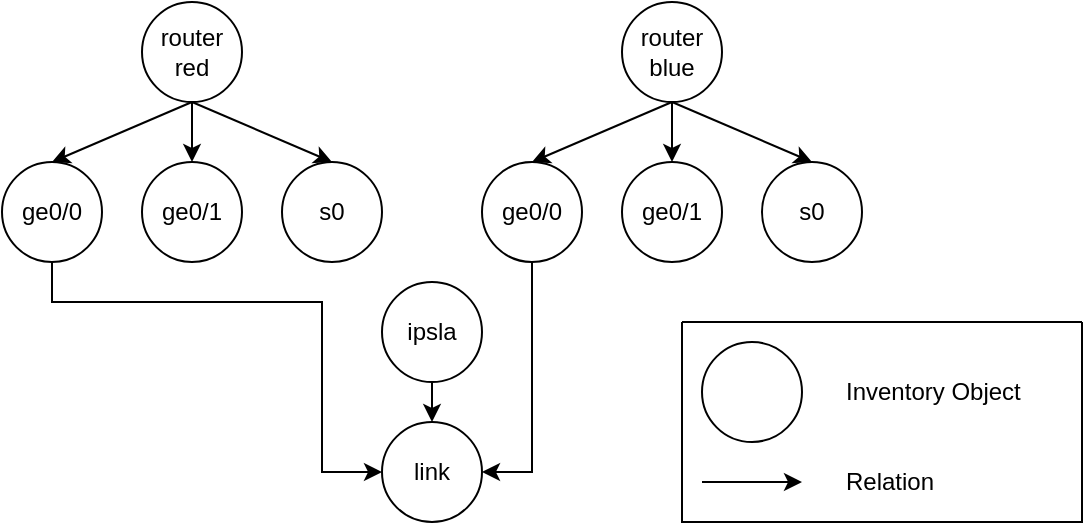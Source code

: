 <mxfile version="20.3.0" type="device"><diagram id="R8fIsO0L7s2Woqfszged" name="Page-1"><mxGraphModel dx="1149" dy="876" grid="1" gridSize="10" guides="1" tooltips="1" connect="1" arrows="1" fold="1" page="1" pageScale="1" pageWidth="850" pageHeight="1100" math="0" shadow="0"><root><mxCell id="0"/><mxCell id="1" parent="0"/><mxCell id="QdDcS_dgXA-jWjG45yJf-6" style="rounded=0;orthogonalLoop=1;jettySize=auto;html=1;exitX=0.5;exitY=1;exitDx=0;exitDy=0;entryX=0.5;entryY=0;entryDx=0;entryDy=0;" edge="1" parent="1" source="QdDcS_dgXA-jWjG45yJf-1" target="QdDcS_dgXA-jWjG45yJf-3"><mxGeometry relative="1" as="geometry"/></mxCell><mxCell id="QdDcS_dgXA-jWjG45yJf-7" style="edgeStyle=none;rounded=0;orthogonalLoop=1;jettySize=auto;html=1;exitX=0.5;exitY=1;exitDx=0;exitDy=0;entryX=0.5;entryY=0;entryDx=0;entryDy=0;" edge="1" parent="1" source="QdDcS_dgXA-jWjG45yJf-1" target="QdDcS_dgXA-jWjG45yJf-4"><mxGeometry relative="1" as="geometry"/></mxCell><mxCell id="QdDcS_dgXA-jWjG45yJf-8" style="edgeStyle=none;rounded=0;orthogonalLoop=1;jettySize=auto;html=1;exitX=0.5;exitY=1;exitDx=0;exitDy=0;entryX=0.5;entryY=0;entryDx=0;entryDy=0;" edge="1" parent="1" source="QdDcS_dgXA-jWjG45yJf-1" target="QdDcS_dgXA-jWjG45yJf-5"><mxGeometry relative="1" as="geometry"/></mxCell><mxCell id="QdDcS_dgXA-jWjG45yJf-1" value="router&lt;br&gt;red" style="ellipse;whiteSpace=wrap;html=1;aspect=fixed;" vertex="1" parent="1"><mxGeometry x="150" y="170" width="50" height="50" as="geometry"/></mxCell><mxCell id="QdDcS_dgXA-jWjG45yJf-13" style="edgeStyle=none;rounded=0;orthogonalLoop=1;jettySize=auto;html=1;exitX=0.5;exitY=1;exitDx=0;exitDy=0;entryX=0.5;entryY=0;entryDx=0;entryDy=0;" edge="1" parent="1" source="QdDcS_dgXA-jWjG45yJf-2" target="QdDcS_dgXA-jWjG45yJf-10"><mxGeometry relative="1" as="geometry"/></mxCell><mxCell id="QdDcS_dgXA-jWjG45yJf-14" style="edgeStyle=none;rounded=0;orthogonalLoop=1;jettySize=auto;html=1;exitX=0.5;exitY=1;exitDx=0;exitDy=0;entryX=0.5;entryY=0;entryDx=0;entryDy=0;" edge="1" parent="1" source="QdDcS_dgXA-jWjG45yJf-2" target="QdDcS_dgXA-jWjG45yJf-11"><mxGeometry relative="1" as="geometry"/></mxCell><mxCell id="QdDcS_dgXA-jWjG45yJf-15" style="edgeStyle=none;rounded=0;orthogonalLoop=1;jettySize=auto;html=1;exitX=0.5;exitY=1;exitDx=0;exitDy=0;entryX=0.5;entryY=0;entryDx=0;entryDy=0;" edge="1" parent="1" source="QdDcS_dgXA-jWjG45yJf-2" target="QdDcS_dgXA-jWjG45yJf-12"><mxGeometry relative="1" as="geometry"/></mxCell><mxCell id="QdDcS_dgXA-jWjG45yJf-2" value="router&lt;br&gt;blue" style="ellipse;whiteSpace=wrap;html=1;aspect=fixed;" vertex="1" parent="1"><mxGeometry x="390" y="170" width="50" height="50" as="geometry"/></mxCell><mxCell id="QdDcS_dgXA-jWjG45yJf-22" style="edgeStyle=orthogonalEdgeStyle;rounded=0;orthogonalLoop=1;jettySize=auto;html=1;exitX=0.5;exitY=1;exitDx=0;exitDy=0;entryX=0;entryY=0.5;entryDx=0;entryDy=0;" edge="1" parent="1" source="QdDcS_dgXA-jWjG45yJf-3" target="QdDcS_dgXA-jWjG45yJf-20"><mxGeometry relative="1" as="geometry"><Array as="points"><mxPoint x="105" y="320"/><mxPoint x="240" y="320"/><mxPoint x="240" y="405"/></Array></mxGeometry></mxCell><mxCell id="QdDcS_dgXA-jWjG45yJf-3" value="ge0/0" style="ellipse;whiteSpace=wrap;html=1;aspect=fixed;" vertex="1" parent="1"><mxGeometry x="80" y="250" width="50" height="50" as="geometry"/></mxCell><mxCell id="QdDcS_dgXA-jWjG45yJf-4" value="ge0/1" style="ellipse;whiteSpace=wrap;html=1;aspect=fixed;" vertex="1" parent="1"><mxGeometry x="150" y="250" width="50" height="50" as="geometry"/></mxCell><mxCell id="QdDcS_dgXA-jWjG45yJf-5" value="s0" style="ellipse;whiteSpace=wrap;html=1;aspect=fixed;" vertex="1" parent="1"><mxGeometry x="220" y="250" width="50" height="50" as="geometry"/></mxCell><mxCell id="QdDcS_dgXA-jWjG45yJf-24" style="edgeStyle=orthogonalEdgeStyle;rounded=0;orthogonalLoop=1;jettySize=auto;elbow=vertical;html=1;exitX=0.5;exitY=1;exitDx=0;exitDy=0;entryX=1;entryY=0.5;entryDx=0;entryDy=0;" edge="1" parent="1" source="QdDcS_dgXA-jWjG45yJf-10" target="QdDcS_dgXA-jWjG45yJf-20"><mxGeometry relative="1" as="geometry"/></mxCell><mxCell id="QdDcS_dgXA-jWjG45yJf-10" value="ge0/0" style="ellipse;whiteSpace=wrap;html=1;aspect=fixed;" vertex="1" parent="1"><mxGeometry x="320" y="250" width="50" height="50" as="geometry"/></mxCell><mxCell id="QdDcS_dgXA-jWjG45yJf-11" value="ge0/1" style="ellipse;whiteSpace=wrap;html=1;aspect=fixed;" vertex="1" parent="1"><mxGeometry x="390" y="250" width="50" height="50" as="geometry"/></mxCell><mxCell id="QdDcS_dgXA-jWjG45yJf-12" value="s0" style="ellipse;whiteSpace=wrap;html=1;aspect=fixed;" vertex="1" parent="1"><mxGeometry x="460" y="250" width="50" height="50" as="geometry"/></mxCell><mxCell id="QdDcS_dgXA-jWjG45yJf-21" style="edgeStyle=none;rounded=0;orthogonalLoop=1;jettySize=auto;html=1;exitX=0.5;exitY=1;exitDx=0;exitDy=0;entryX=0.5;entryY=0;entryDx=0;entryDy=0;" edge="1" parent="1" source="QdDcS_dgXA-jWjG45yJf-19" target="QdDcS_dgXA-jWjG45yJf-20"><mxGeometry relative="1" as="geometry"/></mxCell><mxCell id="QdDcS_dgXA-jWjG45yJf-19" value="ipsla" style="ellipse;whiteSpace=wrap;html=1;aspect=fixed;" vertex="1" parent="1"><mxGeometry x="270" y="310" width="50" height="50" as="geometry"/></mxCell><mxCell id="QdDcS_dgXA-jWjG45yJf-20" value="link" style="ellipse;whiteSpace=wrap;html=1;aspect=fixed;" vertex="1" parent="1"><mxGeometry x="270" y="380" width="50" height="50" as="geometry"/></mxCell><mxCell id="QdDcS_dgXA-jWjG45yJf-25" value="" style="swimlane;startSize=0;" vertex="1" parent="1"><mxGeometry x="420" y="330" width="200" height="100" as="geometry"><mxRectangle x="410" y="320" width="50" height="40" as="alternateBounds"/></mxGeometry></mxCell><mxCell id="QdDcS_dgXA-jWjG45yJf-26" value="" style="ellipse;whiteSpace=wrap;html=1;aspect=fixed;" vertex="1" parent="QdDcS_dgXA-jWjG45yJf-25"><mxGeometry x="10" y="10" width="50" height="50" as="geometry"/></mxCell><mxCell id="QdDcS_dgXA-jWjG45yJf-27" value="Inventory Object" style="text;html=1;strokeColor=none;fillColor=none;align=left;verticalAlign=middle;whiteSpace=wrap;rounded=0;" vertex="1" parent="QdDcS_dgXA-jWjG45yJf-25"><mxGeometry x="80" y="20" width="100" height="30" as="geometry"/></mxCell><mxCell id="QdDcS_dgXA-jWjG45yJf-28" value="" style="endArrow=classic;html=1;rounded=0;elbow=vertical;" edge="1" parent="QdDcS_dgXA-jWjG45yJf-25"><mxGeometry width="50" height="50" relative="1" as="geometry"><mxPoint x="10" y="80" as="sourcePoint"/><mxPoint x="60" y="80" as="targetPoint"/></mxGeometry></mxCell><mxCell id="QdDcS_dgXA-jWjG45yJf-29" value="Relation" style="text;html=1;strokeColor=none;fillColor=none;align=left;verticalAlign=middle;whiteSpace=wrap;rounded=0;" vertex="1" parent="QdDcS_dgXA-jWjG45yJf-25"><mxGeometry x="80" y="65" width="100" height="30" as="geometry"/></mxCell></root></mxGraphModel></diagram></mxfile>
